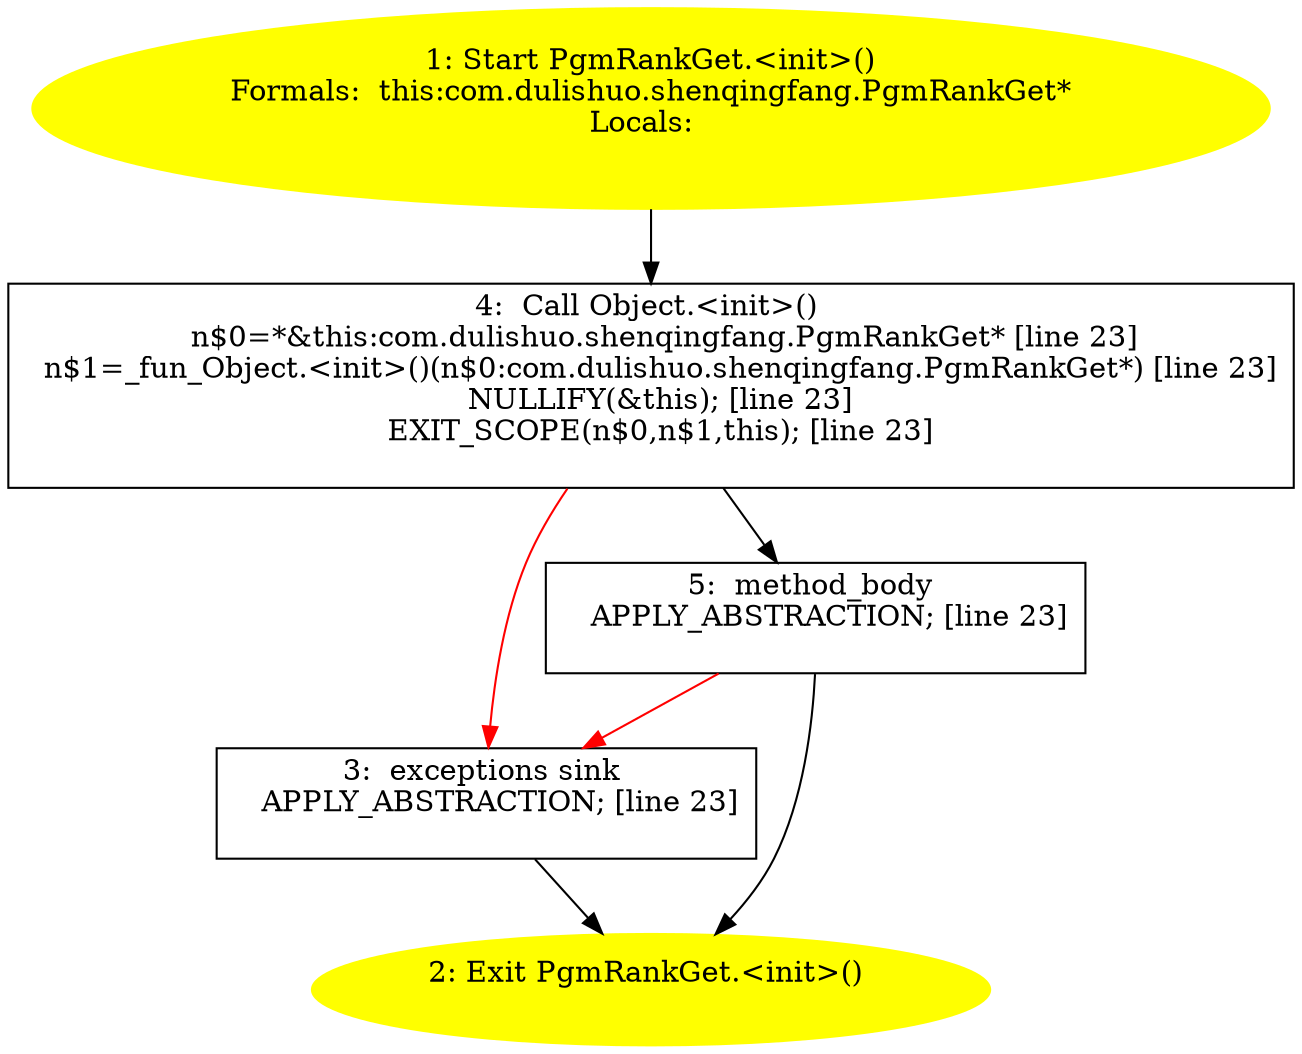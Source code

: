 /* @generated */
digraph cfg {
"com.dulishuo.shenqingfang.PgmRankGet.<init>().221e216bd5217967df5819bce3188beb_1" [label="1: Start PgmRankGet.<init>()\nFormals:  this:com.dulishuo.shenqingfang.PgmRankGet*\nLocals:  \n  " color=yellow style=filled]
	

	 "com.dulishuo.shenqingfang.PgmRankGet.<init>().221e216bd5217967df5819bce3188beb_1" -> "com.dulishuo.shenqingfang.PgmRankGet.<init>().221e216bd5217967df5819bce3188beb_4" ;
"com.dulishuo.shenqingfang.PgmRankGet.<init>().221e216bd5217967df5819bce3188beb_2" [label="2: Exit PgmRankGet.<init>() \n  " color=yellow style=filled]
	

"com.dulishuo.shenqingfang.PgmRankGet.<init>().221e216bd5217967df5819bce3188beb_3" [label="3:  exceptions sink \n   APPLY_ABSTRACTION; [line 23]\n " shape="box"]
	

	 "com.dulishuo.shenqingfang.PgmRankGet.<init>().221e216bd5217967df5819bce3188beb_3" -> "com.dulishuo.shenqingfang.PgmRankGet.<init>().221e216bd5217967df5819bce3188beb_2" ;
"com.dulishuo.shenqingfang.PgmRankGet.<init>().221e216bd5217967df5819bce3188beb_4" [label="4:  Call Object.<init>() \n   n$0=*&this:com.dulishuo.shenqingfang.PgmRankGet* [line 23]\n  n$1=_fun_Object.<init>()(n$0:com.dulishuo.shenqingfang.PgmRankGet*) [line 23]\n  NULLIFY(&this); [line 23]\n  EXIT_SCOPE(n$0,n$1,this); [line 23]\n " shape="box"]
	

	 "com.dulishuo.shenqingfang.PgmRankGet.<init>().221e216bd5217967df5819bce3188beb_4" -> "com.dulishuo.shenqingfang.PgmRankGet.<init>().221e216bd5217967df5819bce3188beb_5" ;
	 "com.dulishuo.shenqingfang.PgmRankGet.<init>().221e216bd5217967df5819bce3188beb_4" -> "com.dulishuo.shenqingfang.PgmRankGet.<init>().221e216bd5217967df5819bce3188beb_3" [color="red" ];
"com.dulishuo.shenqingfang.PgmRankGet.<init>().221e216bd5217967df5819bce3188beb_5" [label="5:  method_body \n   APPLY_ABSTRACTION; [line 23]\n " shape="box"]
	

	 "com.dulishuo.shenqingfang.PgmRankGet.<init>().221e216bd5217967df5819bce3188beb_5" -> "com.dulishuo.shenqingfang.PgmRankGet.<init>().221e216bd5217967df5819bce3188beb_2" ;
	 "com.dulishuo.shenqingfang.PgmRankGet.<init>().221e216bd5217967df5819bce3188beb_5" -> "com.dulishuo.shenqingfang.PgmRankGet.<init>().221e216bd5217967df5819bce3188beb_3" [color="red" ];
}
